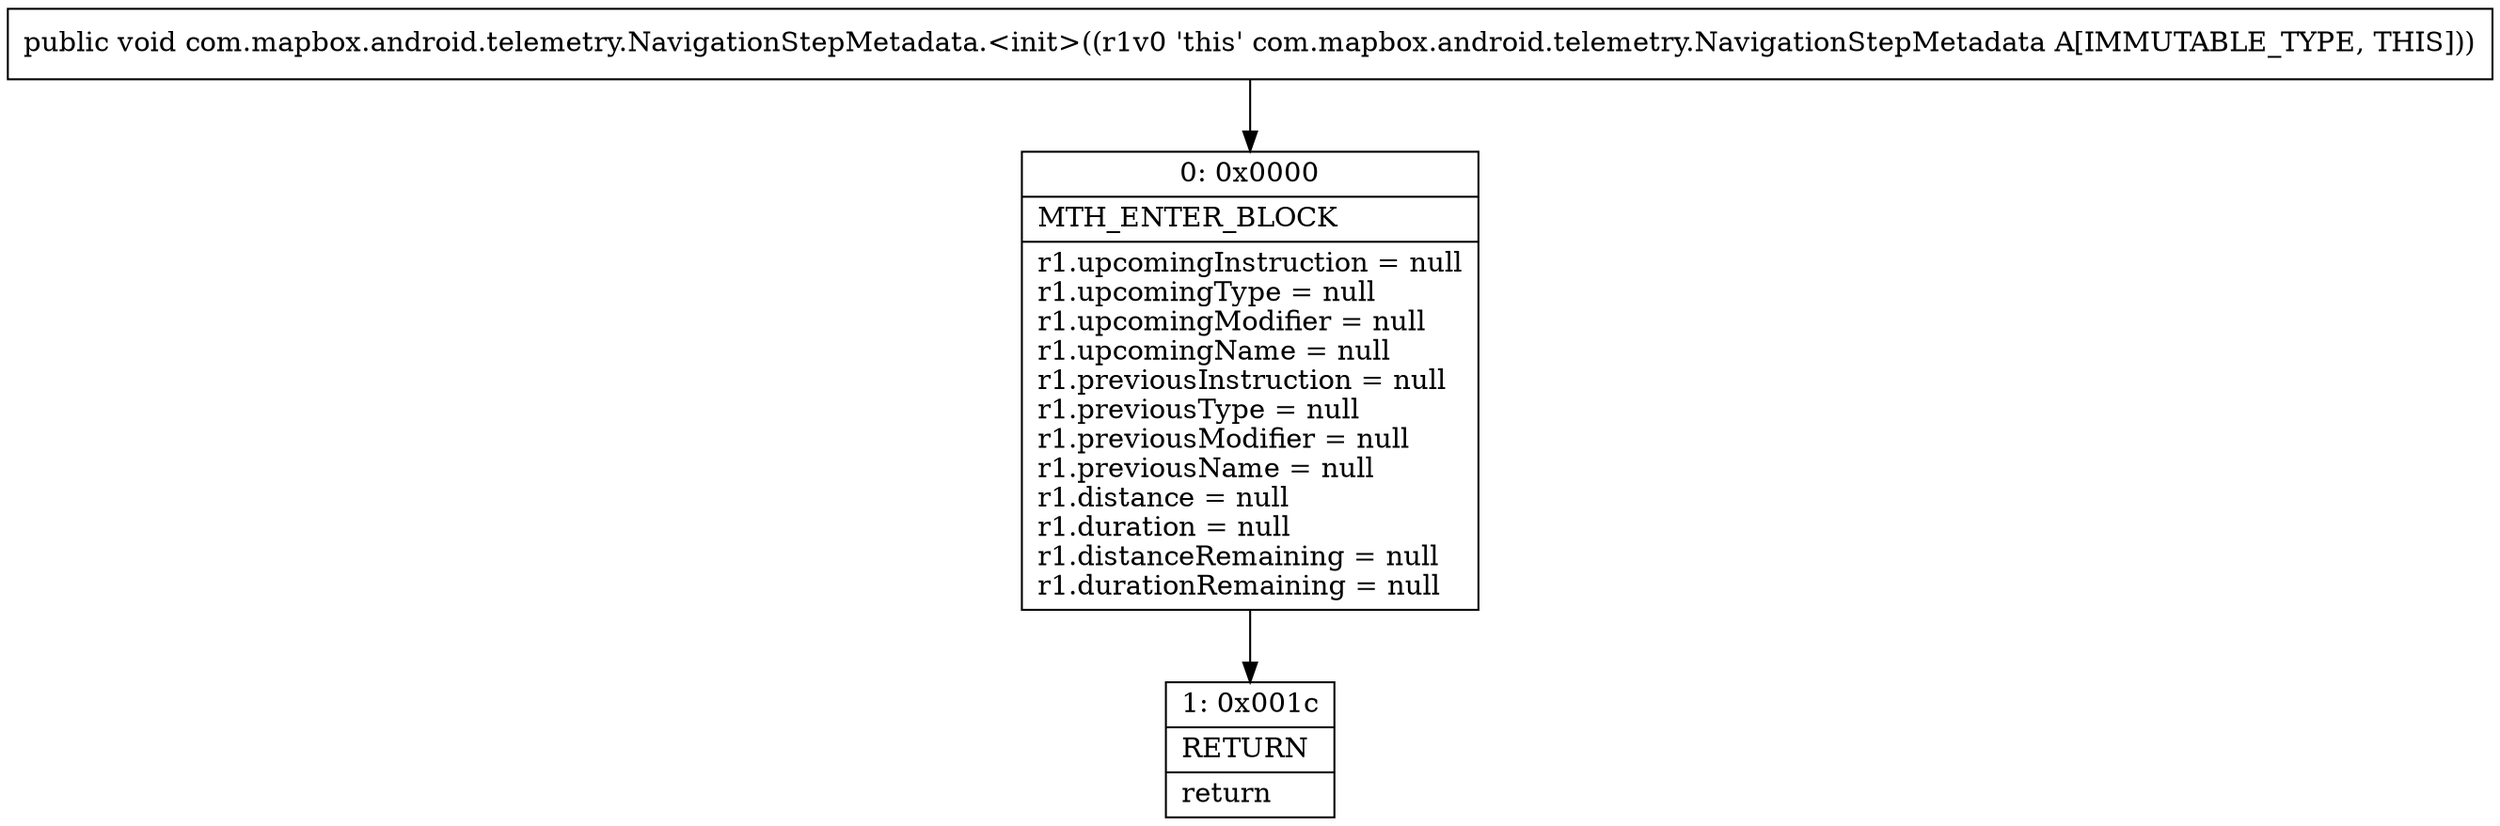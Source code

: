digraph "CFG forcom.mapbox.android.telemetry.NavigationStepMetadata.\<init\>()V" {
Node_0 [shape=record,label="{0\:\ 0x0000|MTH_ENTER_BLOCK\l|r1.upcomingInstruction = null\lr1.upcomingType = null\lr1.upcomingModifier = null\lr1.upcomingName = null\lr1.previousInstruction = null\lr1.previousType = null\lr1.previousModifier = null\lr1.previousName = null\lr1.distance = null\lr1.duration = null\lr1.distanceRemaining = null\lr1.durationRemaining = null\l}"];
Node_1 [shape=record,label="{1\:\ 0x001c|RETURN\l|return\l}"];
MethodNode[shape=record,label="{public void com.mapbox.android.telemetry.NavigationStepMetadata.\<init\>((r1v0 'this' com.mapbox.android.telemetry.NavigationStepMetadata A[IMMUTABLE_TYPE, THIS])) }"];
MethodNode -> Node_0;
Node_0 -> Node_1;
}

